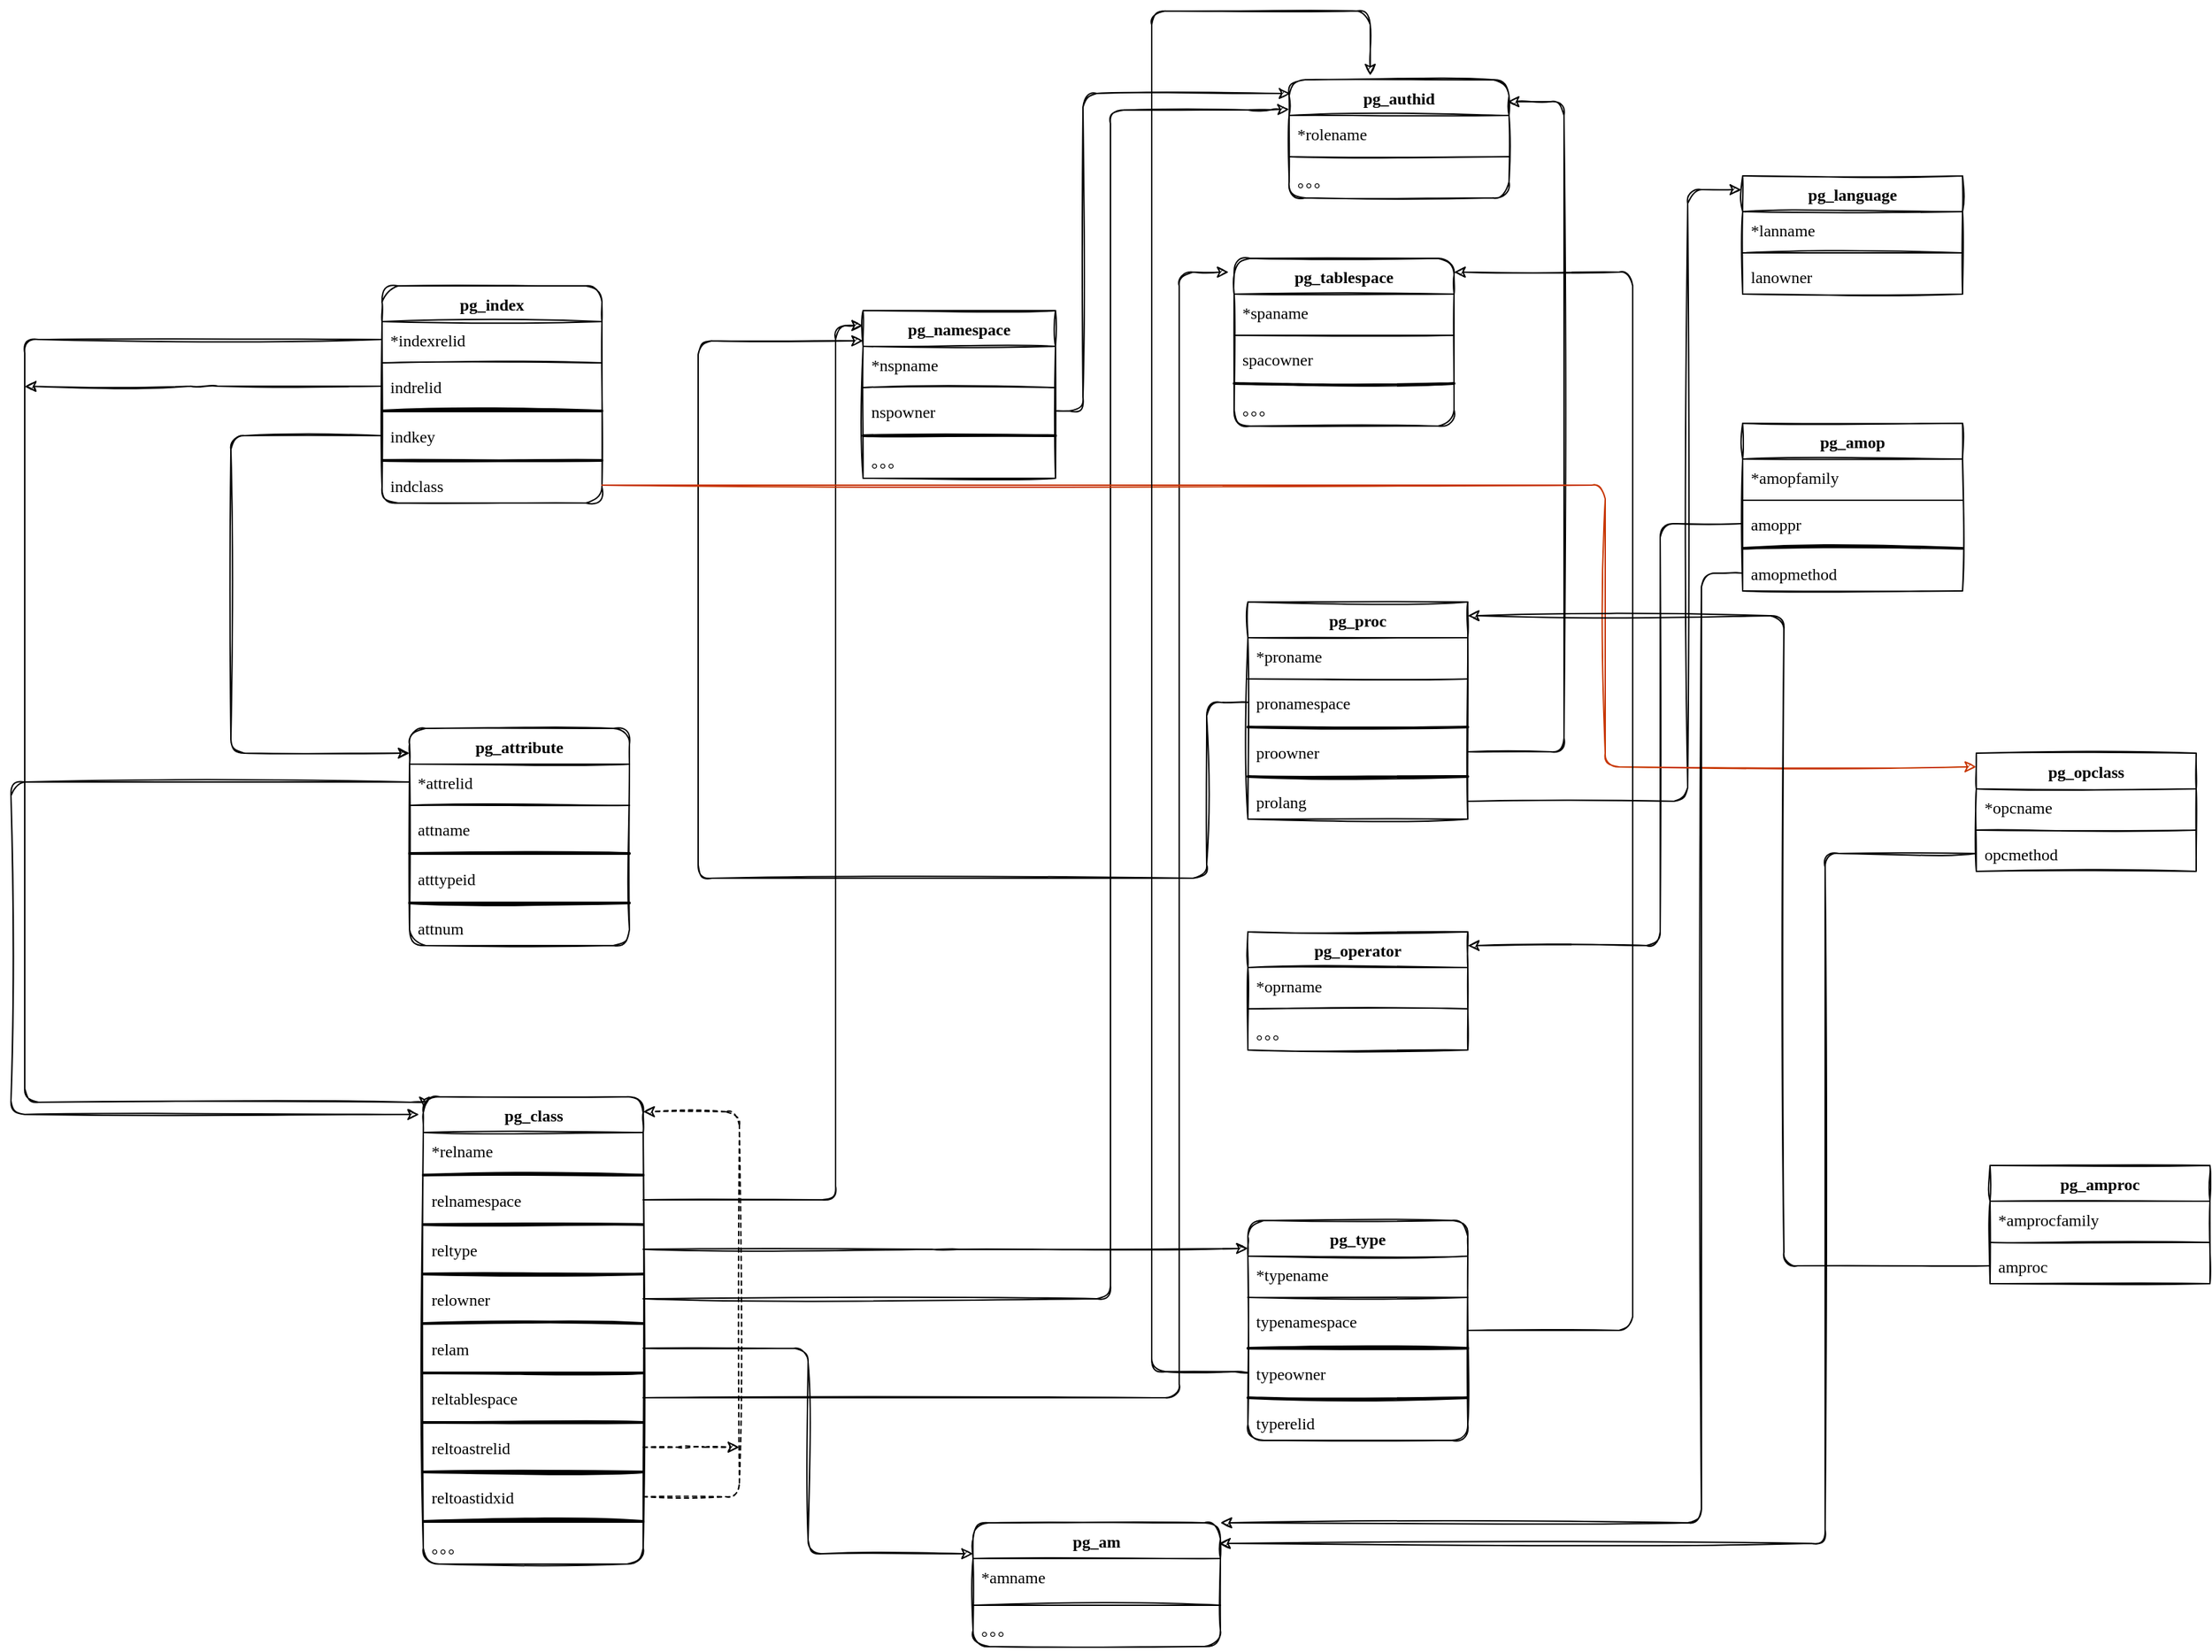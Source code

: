 <mxfile version="20.0.4" type="github">
  <diagram name="Page-1" id="9f46799a-70d6-7492-0946-bef42562c5a5">
    <mxGraphModel dx="2522" dy="1612" grid="1" gridSize="10" guides="1" tooltips="1" connect="1" arrows="1" fold="1" page="1" pageScale="1" pageWidth="1100" pageHeight="850" background="none" math="0" shadow="0">
      <root>
        <mxCell id="0" />
        <mxCell id="1" parent="0" />
        <mxCell id="78961159f06e98e8-17" value="pg_class&lt;br&gt;" style="swimlane;html=1;fontStyle=1;align=center;verticalAlign=top;childLayout=stackLayout;horizontal=1;startSize=26;horizontalStack=0;resizeParent=1;resizeLast=0;collapsible=1;marginBottom=0;swimlaneFillColor=#ffffff;shadow=0;comic=0;labelBackgroundColor=none;strokeWidth=1;fillColor=none;fontFamily=Comic Sans MS;fontSize=12;sketch=1;rounded=1;" parent="1" vertex="1">
          <mxGeometry x="70" y="380" width="160" height="340" as="geometry" />
        </mxCell>
        <mxCell id="78961159f06e98e8-21" value="*relname" style="text;html=1;strokeColor=none;fillColor=none;align=left;verticalAlign=top;spacingLeft=4;spacingRight=4;whiteSpace=wrap;overflow=hidden;rotatable=0;points=[[0,0.5],[1,0.5]];portConstraint=eastwest;sketch=1;rounded=1;fontFamily=Comic Sans MS;" parent="78961159f06e98e8-17" vertex="1">
          <mxGeometry y="26" width="160" height="26" as="geometry" />
        </mxCell>
        <mxCell id="1VRgYn6vvzzQ8MHSF9C3-18" value="" style="line;strokeWidth=2;html=1;rounded=1;sketch=1;fontFamily=Comic Sans MS;" vertex="1" parent="78961159f06e98e8-17">
          <mxGeometry y="52" width="160" height="10" as="geometry" />
        </mxCell>
        <mxCell id="78961159f06e98e8-23" value="relnamespace" style="text;html=1;align=left;verticalAlign=top;spacingLeft=4;spacingRight=4;whiteSpace=wrap;overflow=hidden;rotatable=0;points=[[0,0.5],[1,0.5]];portConstraint=eastwest;sketch=1;rounded=1;fontFamily=Comic Sans MS;" parent="78961159f06e98e8-17" vertex="1">
          <mxGeometry y="62" width="160" height="26" as="geometry" />
        </mxCell>
        <mxCell id="1VRgYn6vvzzQ8MHSF9C3-17" value="" style="line;strokeWidth=2;html=1;rounded=1;sketch=1;fontFamily=Comic Sans MS;" vertex="1" parent="78961159f06e98e8-17">
          <mxGeometry y="88" width="160" height="10" as="geometry" />
        </mxCell>
        <mxCell id="78961159f06e98e8-25" value="reltype" style="text;html=1;strokeColor=none;fillColor=none;align=left;verticalAlign=top;spacingLeft=4;spacingRight=4;whiteSpace=wrap;overflow=hidden;rotatable=0;points=[[0,0.5],[1,0.5]];portConstraint=eastwest;sketch=1;rounded=1;fontFamily=Comic Sans MS;" parent="78961159f06e98e8-17" vertex="1">
          <mxGeometry y="98" width="160" height="26" as="geometry" />
        </mxCell>
        <mxCell id="1VRgYn6vvzzQ8MHSF9C3-19" value="" style="line;strokeWidth=2;html=1;rounded=1;sketch=1;fontFamily=Comic Sans MS;" vertex="1" parent="78961159f06e98e8-17">
          <mxGeometry y="124" width="160" height="10" as="geometry" />
        </mxCell>
        <mxCell id="78961159f06e98e8-26" value="relowner" style="text;html=1;strokeColor=none;fillColor=none;align=left;verticalAlign=top;spacingLeft=4;spacingRight=4;whiteSpace=wrap;overflow=hidden;rotatable=0;points=[[0,0.5],[1,0.5]];portConstraint=eastwest;sketch=1;rounded=1;fontFamily=Comic Sans MS;" parent="78961159f06e98e8-17" vertex="1">
          <mxGeometry y="134" width="160" height="26" as="geometry" />
        </mxCell>
        <mxCell id="1VRgYn6vvzzQ8MHSF9C3-20" value="" style="line;strokeWidth=2;html=1;rounded=1;sketch=1;fontFamily=Comic Sans MS;" vertex="1" parent="78961159f06e98e8-17">
          <mxGeometry y="160" width="160" height="10" as="geometry" />
        </mxCell>
        <mxCell id="78961159f06e98e8-24" value="relam" style="text;html=1;strokeColor=none;fillColor=none;align=left;verticalAlign=top;spacingLeft=4;spacingRight=4;whiteSpace=wrap;overflow=hidden;rotatable=0;points=[[0,0.5],[1,0.5]];portConstraint=eastwest;sketch=1;rounded=1;fontFamily=Comic Sans MS;" parent="78961159f06e98e8-17" vertex="1">
          <mxGeometry y="170" width="160" height="26" as="geometry" />
        </mxCell>
        <mxCell id="1VRgYn6vvzzQ8MHSF9C3-21" value="" style="line;strokeWidth=2;html=1;rounded=1;sketch=1;fontFamily=Comic Sans MS;" vertex="1" parent="78961159f06e98e8-17">
          <mxGeometry y="196" width="160" height="10" as="geometry" />
        </mxCell>
        <mxCell id="78961159f06e98e8-27" value="reltablespace" style="text;html=1;strokeColor=none;fillColor=none;align=left;verticalAlign=top;spacingLeft=4;spacingRight=4;whiteSpace=wrap;overflow=hidden;rotatable=0;points=[[0,0.5],[1,0.5]];portConstraint=eastwest;sketch=1;rounded=1;fontFamily=Comic Sans MS;" parent="78961159f06e98e8-17" vertex="1">
          <mxGeometry y="206" width="160" height="26" as="geometry" />
        </mxCell>
        <mxCell id="1VRgYn6vvzzQ8MHSF9C3-37" value="" style="line;strokeWidth=2;html=1;rounded=1;sketch=1;fontFamily=Comic Sans MS;" vertex="1" parent="78961159f06e98e8-17">
          <mxGeometry y="232" width="160" height="10" as="geometry" />
        </mxCell>
        <mxCell id="1VRgYn6vvzzQ8MHSF9C3-35" value="reltoastrelid" style="text;html=1;strokeColor=none;fillColor=none;align=left;verticalAlign=top;spacingLeft=4;spacingRight=4;whiteSpace=wrap;overflow=hidden;rotatable=0;points=[[0,0.5],[1,0.5]];portConstraint=eastwest;sketch=1;rounded=1;fontFamily=Comic Sans MS;" vertex="1" parent="78961159f06e98e8-17">
          <mxGeometry y="242" width="160" height="26" as="geometry" />
        </mxCell>
        <mxCell id="1VRgYn6vvzzQ8MHSF9C3-38" value="" style="line;strokeWidth=2;html=1;rounded=1;sketch=1;fontFamily=Comic Sans MS;" vertex="1" parent="78961159f06e98e8-17">
          <mxGeometry y="268" width="160" height="10" as="geometry" />
        </mxCell>
        <mxCell id="1VRgYn6vvzzQ8MHSF9C3-36" value="reltoastidxid" style="text;html=1;strokeColor=none;fillColor=none;align=left;verticalAlign=top;spacingLeft=4;spacingRight=4;whiteSpace=wrap;overflow=hidden;rotatable=0;points=[[0,0.5],[1,0.5]];portConstraint=eastwest;sketch=1;rounded=1;fontFamily=Comic Sans MS;" vertex="1" parent="78961159f06e98e8-17">
          <mxGeometry y="278" width="160" height="26" as="geometry" />
        </mxCell>
        <mxCell id="1VRgYn6vvzzQ8MHSF9C3-40" value="" style="line;strokeWidth=2;html=1;rounded=1;sketch=1;fontFamily=Comic Sans MS;" vertex="1" parent="78961159f06e98e8-17">
          <mxGeometry y="304" width="160" height="10" as="geometry" />
        </mxCell>
        <mxCell id="1VRgYn6vvzzQ8MHSF9C3-39" value="。。。" style="text;html=1;strokeColor=none;fillColor=none;align=left;verticalAlign=top;spacingLeft=4;spacingRight=4;whiteSpace=wrap;overflow=hidden;rotatable=0;points=[[0,0.5],[1,0.5]];portConstraint=eastwest;sketch=1;rounded=1;fontFamily=Comic Sans MS;" vertex="1" parent="78961159f06e98e8-17">
          <mxGeometry y="314" width="160" height="26" as="geometry" />
        </mxCell>
        <mxCell id="1VRgYn6vvzzQ8MHSF9C3-46" value="" style="edgeStyle=segmentEdgeStyle;endArrow=classic;html=1;rounded=1;sketch=1;fontFamily=Comic Sans MS;entryX=1;entryY=0.032;entryDx=0;entryDy=0;entryPerimeter=0;dashed=1;" edge="1" parent="78961159f06e98e8-17" source="1VRgYn6vvzzQ8MHSF9C3-36" target="78961159f06e98e8-17">
          <mxGeometry width="50" height="50" relative="1" as="geometry">
            <mxPoint x="450" y="160" as="sourcePoint" />
            <mxPoint x="170" y="10" as="targetPoint" />
            <Array as="points">
              <mxPoint x="230" y="291" />
              <mxPoint x="230" y="11" />
            </Array>
          </mxGeometry>
        </mxCell>
        <mxCell id="1VRgYn6vvzzQ8MHSF9C3-1" style="edgeStyle=orthogonalEdgeStyle;rounded=1;sketch=1;orthogonalLoop=1;jettySize=auto;html=1;exitX=1;exitY=0.5;exitDx=0;exitDy=0;entryX=0;entryY=0.089;entryDx=0;entryDy=0;entryPerimeter=0;" edge="1" parent="1" source="78961159f06e98e8-23" target="1VRgYn6vvzzQ8MHSF9C3-2">
          <mxGeometry relative="1" as="geometry">
            <mxPoint x="430" y="-70" as="targetPoint" />
            <Array as="points">
              <mxPoint x="370" y="455" />
              <mxPoint x="370" y="-182" />
            </Array>
          </mxGeometry>
        </mxCell>
        <mxCell id="1VRgYn6vvzzQ8MHSF9C3-2" value="pg_namespace" style="swimlane;fontStyle=1;align=center;verticalAlign=top;childLayout=stackLayout;horizontal=1;startSize=26;horizontalStack=0;resizeParent=1;resizeParentMax=0;resizeLast=0;collapsible=1;marginBottom=0;rounded=0;sketch=1;fontFamily=Comic Sans MS;shadow=0;glass=0;" vertex="1" parent="1">
          <mxGeometry x="390" y="-192" width="140" height="122" as="geometry" />
        </mxCell>
        <mxCell id="1VRgYn6vvzzQ8MHSF9C3-3" value="*nspname" style="text;strokeColor=none;fillColor=none;align=left;verticalAlign=top;spacingLeft=4;spacingRight=4;overflow=hidden;rotatable=0;points=[[0,0.5],[1,0.5]];portConstraint=eastwest;rounded=1;sketch=1;fontFamily=Comic Sans MS;" vertex="1" parent="1VRgYn6vvzzQ8MHSF9C3-2">
          <mxGeometry y="26" width="140" height="26" as="geometry" />
        </mxCell>
        <mxCell id="1VRgYn6vvzzQ8MHSF9C3-4" value="" style="line;strokeWidth=1;fillColor=none;align=left;verticalAlign=middle;spacingTop=-1;spacingLeft=3;spacingRight=3;rotatable=0;labelPosition=right;points=[];portConstraint=eastwest;rounded=1;sketch=1;fontFamily=Comic Sans MS;" vertex="1" parent="1VRgYn6vvzzQ8MHSF9C3-2">
          <mxGeometry y="52" width="140" height="8" as="geometry" />
        </mxCell>
        <mxCell id="1VRgYn6vvzzQ8MHSF9C3-5" value="nspowner&#xa;" style="text;strokeColor=none;fillColor=none;align=left;verticalAlign=top;spacingLeft=4;spacingRight=4;overflow=hidden;rotatable=0;points=[[0,0.5],[1,0.5]];portConstraint=eastwest;rounded=1;sketch=1;fontFamily=Comic Sans MS;" vertex="1" parent="1VRgYn6vvzzQ8MHSF9C3-2">
          <mxGeometry y="60" width="140" height="26" as="geometry" />
        </mxCell>
        <mxCell id="1VRgYn6vvzzQ8MHSF9C3-144" value="" style="line;strokeWidth=2;html=1;rounded=0;shadow=0;glass=0;sketch=1;fontFamily=Comic Sans MS;fontSize=12;" vertex="1" parent="1VRgYn6vvzzQ8MHSF9C3-2">
          <mxGeometry y="86" width="140" height="10" as="geometry" />
        </mxCell>
        <mxCell id="1VRgYn6vvzzQ8MHSF9C3-6" value="。。。" style="text;strokeColor=none;fillColor=none;align=left;verticalAlign=top;spacingLeft=4;spacingRight=4;overflow=hidden;rotatable=0;points=[[0,0.5],[1,0.5]];portConstraint=eastwest;rounded=1;sketch=1;fontFamily=Comic Sans MS;" vertex="1" parent="1VRgYn6vvzzQ8MHSF9C3-2">
          <mxGeometry y="96" width="140" height="26" as="geometry" />
        </mxCell>
        <mxCell id="1VRgYn6vvzzQ8MHSF9C3-8" value="pg_type" style="swimlane;fontStyle=1;align=center;verticalAlign=top;childLayout=stackLayout;horizontal=1;startSize=26;horizontalStack=0;resizeParent=1;resizeParentMax=0;resizeLast=0;collapsible=1;marginBottom=0;rounded=1;sketch=1;fontFamily=Comic Sans MS;" vertex="1" parent="1">
          <mxGeometry x="670" y="470" width="160" height="160" as="geometry">
            <mxRectangle x="730" y="471" width="120" height="39" as="alternateBounds" />
          </mxGeometry>
        </mxCell>
        <mxCell id="1VRgYn6vvzzQ8MHSF9C3-9" value="*typename" style="text;strokeColor=none;fillColor=none;align=left;verticalAlign=top;spacingLeft=4;spacingRight=4;overflow=hidden;rotatable=0;points=[[0,0.5],[1,0.5]];portConstraint=eastwest;rounded=1;sketch=1;fontFamily=Comic Sans MS;" vertex="1" parent="1VRgYn6vvzzQ8MHSF9C3-8">
          <mxGeometry y="26" width="160" height="26" as="geometry" />
        </mxCell>
        <mxCell id="1VRgYn6vvzzQ8MHSF9C3-10" value="" style="line;strokeWidth=1;fillColor=none;align=left;verticalAlign=middle;spacingTop=-1;spacingLeft=3;spacingRight=3;rotatable=0;labelPosition=right;points=[];portConstraint=eastwest;rounded=1;sketch=1;fontFamily=Comic Sans MS;" vertex="1" parent="1VRgYn6vvzzQ8MHSF9C3-8">
          <mxGeometry y="52" width="160" height="8" as="geometry" />
        </mxCell>
        <mxCell id="1VRgYn6vvzzQ8MHSF9C3-11" value="typenamespace" style="text;strokeColor=none;fillColor=none;align=left;verticalAlign=top;spacingLeft=4;spacingRight=4;overflow=hidden;rotatable=0;points=[[0,0.5],[1,0.5]];portConstraint=eastwest;rounded=1;sketch=1;fontFamily=Comic Sans MS;" vertex="1" parent="1VRgYn6vvzzQ8MHSF9C3-8">
          <mxGeometry y="60" width="160" height="28" as="geometry" />
        </mxCell>
        <mxCell id="1VRgYn6vvzzQ8MHSF9C3-14" value="" style="line;strokeWidth=2;html=1;rounded=1;sketch=1;fontFamily=Comic Sans MS;" vertex="1" parent="1VRgYn6vvzzQ8MHSF9C3-8">
          <mxGeometry y="88" width="160" height="10" as="geometry" />
        </mxCell>
        <mxCell id="1VRgYn6vvzzQ8MHSF9C3-12" value="typeowner" style="text;strokeColor=none;fillColor=none;align=left;verticalAlign=top;spacingLeft=4;spacingRight=4;overflow=hidden;rotatable=0;points=[[0,0.5],[1,0.5]];portConstraint=eastwest;rounded=1;sketch=1;fontFamily=Comic Sans MS;" vertex="1" parent="1VRgYn6vvzzQ8MHSF9C3-8">
          <mxGeometry y="98" width="160" height="26" as="geometry" />
        </mxCell>
        <mxCell id="1VRgYn6vvzzQ8MHSF9C3-42" value="" style="line;strokeWidth=2;html=1;rounded=1;sketch=1;fontFamily=Comic Sans MS;" vertex="1" parent="1VRgYn6vvzzQ8MHSF9C3-8">
          <mxGeometry y="124" width="160" height="10" as="geometry" />
        </mxCell>
        <mxCell id="1VRgYn6vvzzQ8MHSF9C3-41" value="typerelid" style="text;strokeColor=none;fillColor=none;align=left;verticalAlign=top;spacingLeft=4;spacingRight=4;overflow=hidden;rotatable=0;points=[[0,0.5],[1,0.5]];portConstraint=eastwest;rounded=1;sketch=1;fontFamily=Comic Sans MS;" vertex="1" parent="1VRgYn6vvzzQ8MHSF9C3-8">
          <mxGeometry y="134" width="160" height="26" as="geometry" />
        </mxCell>
        <mxCell id="1VRgYn6vvzzQ8MHSF9C3-22" value="pg_authid" style="swimlane;fontStyle=1;align=center;verticalAlign=top;childLayout=stackLayout;horizontal=1;startSize=26;horizontalStack=0;resizeParent=1;resizeParentMax=0;resizeLast=0;collapsible=1;marginBottom=0;rounded=1;sketch=1;fontFamily=Comic Sans MS;" vertex="1" parent="1">
          <mxGeometry x="700" y="-360" width="160" height="86" as="geometry" />
        </mxCell>
        <mxCell id="1VRgYn6vvzzQ8MHSF9C3-23" value="*rolename" style="text;strokeColor=none;fillColor=none;align=left;verticalAlign=top;spacingLeft=4;spacingRight=4;overflow=hidden;rotatable=0;points=[[0,0.5],[1,0.5]];portConstraint=eastwest;rounded=1;sketch=1;fontFamily=Comic Sans MS;" vertex="1" parent="1VRgYn6vvzzQ8MHSF9C3-22">
          <mxGeometry y="26" width="160" height="26" as="geometry" />
        </mxCell>
        <mxCell id="1VRgYn6vvzzQ8MHSF9C3-24" value="" style="line;strokeWidth=1;fillColor=none;align=left;verticalAlign=middle;spacingTop=-1;spacingLeft=3;spacingRight=3;rotatable=0;labelPosition=right;points=[];portConstraint=eastwest;rounded=1;sketch=1;fontFamily=Comic Sans MS;" vertex="1" parent="1VRgYn6vvzzQ8MHSF9C3-22">
          <mxGeometry y="52" width="160" height="8" as="geometry" />
        </mxCell>
        <mxCell id="1VRgYn6vvzzQ8MHSF9C3-25" value="。。。" style="text;strokeColor=none;fillColor=none;align=left;verticalAlign=top;spacingLeft=4;spacingRight=4;overflow=hidden;rotatable=0;points=[[0,0.5],[1,0.5]];portConstraint=eastwest;rounded=1;sketch=1;fontFamily=Comic Sans MS;" vertex="1" parent="1VRgYn6vvzzQ8MHSF9C3-22">
          <mxGeometry y="60" width="160" height="26" as="geometry" />
        </mxCell>
        <mxCell id="1VRgYn6vvzzQ8MHSF9C3-27" value="" style="edgeStyle=segmentEdgeStyle;endArrow=classic;html=1;rounded=1;sketch=1;exitX=1;exitY=0.5;exitDx=0;exitDy=0;entryX=0;entryY=0.25;entryDx=0;entryDy=0;" edge="1" parent="1" source="78961159f06e98e8-26" target="1VRgYn6vvzzQ8MHSF9C3-22">
          <mxGeometry width="50" height="50" relative="1" as="geometry">
            <mxPoint x="520" y="340" as="sourcePoint" />
            <mxPoint x="570" y="300" as="targetPoint" />
            <Array as="points">
              <mxPoint x="570" y="527" />
              <mxPoint x="570" y="-338" />
              <mxPoint x="680" y="-338" />
            </Array>
          </mxGeometry>
        </mxCell>
        <mxCell id="1VRgYn6vvzzQ8MHSF9C3-29" value="pg_am" style="swimlane;fontStyle=1;align=center;verticalAlign=top;childLayout=stackLayout;horizontal=1;startSize=26;horizontalStack=0;resizeParent=1;resizeParentMax=0;resizeLast=0;collapsible=1;marginBottom=0;rounded=1;sketch=1;fontFamily=Comic Sans MS;" vertex="1" parent="1">
          <mxGeometry x="470" y="690" width="180" height="90" as="geometry">
            <mxRectangle x="460" y="650" width="80" height="30" as="alternateBounds" />
          </mxGeometry>
        </mxCell>
        <mxCell id="1VRgYn6vvzzQ8MHSF9C3-30" value="*amname" style="text;strokeColor=none;fillColor=none;align=left;verticalAlign=top;spacingLeft=4;spacingRight=4;overflow=hidden;rotatable=0;points=[[0,0.5],[1,0.5]];portConstraint=eastwest;rounded=1;sketch=1;fontFamily=Comic Sans MS;" vertex="1" parent="1VRgYn6vvzzQ8MHSF9C3-29">
          <mxGeometry y="26" width="180" height="30" as="geometry" />
        </mxCell>
        <mxCell id="1VRgYn6vvzzQ8MHSF9C3-31" value="" style="line;strokeWidth=1;fillColor=none;align=left;verticalAlign=middle;spacingTop=-1;spacingLeft=3;spacingRight=3;rotatable=0;labelPosition=right;points=[];portConstraint=eastwest;rounded=1;sketch=1;fontFamily=Comic Sans MS;" vertex="1" parent="1VRgYn6vvzzQ8MHSF9C3-29">
          <mxGeometry y="56" width="180" height="8" as="geometry" />
        </mxCell>
        <mxCell id="1VRgYn6vvzzQ8MHSF9C3-32" value="。。。" style="text;strokeColor=none;fillColor=none;align=left;verticalAlign=top;spacingLeft=4;spacingRight=4;overflow=hidden;rotatable=0;points=[[0,0.5],[1,0.5]];portConstraint=eastwest;rounded=1;sketch=1;fontFamily=Comic Sans MS;" vertex="1" parent="1VRgYn6vvzzQ8MHSF9C3-29">
          <mxGeometry y="64" width="180" height="26" as="geometry" />
        </mxCell>
        <mxCell id="1VRgYn6vvzzQ8MHSF9C3-34" style="edgeStyle=orthogonalEdgeStyle;rounded=1;sketch=1;orthogonalLoop=1;jettySize=auto;html=1;exitX=1;exitY=0.5;exitDx=0;exitDy=0;entryX=0;entryY=0.25;entryDx=0;entryDy=0;" edge="1" parent="1" source="78961159f06e98e8-24" target="1VRgYn6vvzzQ8MHSF9C3-29">
          <mxGeometry relative="1" as="geometry" />
        </mxCell>
        <mxCell id="1VRgYn6vvzzQ8MHSF9C3-48" style="edgeStyle=orthogonalEdgeStyle;rounded=1;sketch=1;orthogonalLoop=1;jettySize=auto;html=1;exitX=1;exitY=0.5;exitDx=0;exitDy=0;dashed=1;fontFamily=Comic Sans MS;" edge="1" parent="1" source="1VRgYn6vvzzQ8MHSF9C3-35">
          <mxGeometry relative="1" as="geometry">
            <mxPoint x="300" y="635" as="targetPoint" />
          </mxGeometry>
        </mxCell>
        <mxCell id="1VRgYn6vvzzQ8MHSF9C3-49" value="pg_tablespace" style="swimlane;fontStyle=1;align=center;verticalAlign=top;childLayout=stackLayout;horizontal=1;startSize=26;horizontalStack=0;resizeParent=1;resizeParentMax=0;resizeLast=0;collapsible=1;marginBottom=0;rounded=1;sketch=1;fontFamily=Comic Sans MS;" vertex="1" parent="1">
          <mxGeometry x="660" y="-230" width="160" height="122" as="geometry" />
        </mxCell>
        <mxCell id="1VRgYn6vvzzQ8MHSF9C3-50" value="*spaname" style="text;strokeColor=none;fillColor=none;align=left;verticalAlign=top;spacingLeft=4;spacingRight=4;overflow=hidden;rotatable=0;points=[[0,0.5],[1,0.5]];portConstraint=eastwest;rounded=1;sketch=1;fontFamily=Comic Sans MS;" vertex="1" parent="1VRgYn6vvzzQ8MHSF9C3-49">
          <mxGeometry y="26" width="160" height="26" as="geometry" />
        </mxCell>
        <mxCell id="1VRgYn6vvzzQ8MHSF9C3-51" value="" style="line;strokeWidth=1;fillColor=none;align=left;verticalAlign=middle;spacingTop=-1;spacingLeft=3;spacingRight=3;rotatable=0;labelPosition=right;points=[];portConstraint=eastwest;rounded=1;sketch=1;fontFamily=Comic Sans MS;" vertex="1" parent="1VRgYn6vvzzQ8MHSF9C3-49">
          <mxGeometry y="52" width="160" height="8" as="geometry" />
        </mxCell>
        <mxCell id="1VRgYn6vvzzQ8MHSF9C3-52" value="spacowner" style="text;strokeColor=none;fillColor=none;align=left;verticalAlign=top;spacingLeft=4;spacingRight=4;overflow=hidden;rotatable=0;points=[[0,0.5],[1,0.5]];portConstraint=eastwest;rounded=1;sketch=1;fontFamily=Comic Sans MS;" vertex="1" parent="1VRgYn6vvzzQ8MHSF9C3-49">
          <mxGeometry y="60" width="160" height="26" as="geometry" />
        </mxCell>
        <mxCell id="1VRgYn6vvzzQ8MHSF9C3-54" value="" style="line;strokeWidth=2;html=1;rounded=1;sketch=1;fontFamily=Comic Sans MS;" vertex="1" parent="1VRgYn6vvzzQ8MHSF9C3-49">
          <mxGeometry y="86" width="160" height="10" as="geometry" />
        </mxCell>
        <mxCell id="1VRgYn6vvzzQ8MHSF9C3-53" value="。。。" style="text;strokeColor=none;fillColor=none;align=left;verticalAlign=top;spacingLeft=4;spacingRight=4;overflow=hidden;rotatable=0;points=[[0,0.5],[1,0.5]];portConstraint=eastwest;rounded=1;sketch=1;fontFamily=Comic Sans MS;" vertex="1" parent="1VRgYn6vvzzQ8MHSF9C3-49">
          <mxGeometry y="96" width="160" height="26" as="geometry" />
        </mxCell>
        <mxCell id="1VRgYn6vvzzQ8MHSF9C3-55" value="" style="edgeStyle=segmentEdgeStyle;endArrow=classic;html=1;rounded=1;sketch=1;fontFamily=Comic Sans MS;exitX=1;exitY=0.5;exitDx=0;exitDy=0;entryX=-0.025;entryY=0.09;entryDx=0;entryDy=0;entryPerimeter=0;" edge="1" parent="1" source="78961159f06e98e8-27" target="1VRgYn6vvzzQ8MHSF9C3-49">
          <mxGeometry width="50" height="50" relative="1" as="geometry">
            <mxPoint x="520" y="440" as="sourcePoint" />
            <mxPoint x="660" y="310" as="targetPoint" />
            <Array as="points">
              <mxPoint x="620" y="599" />
              <mxPoint x="620" y="-220" />
            </Array>
          </mxGeometry>
        </mxCell>
        <mxCell id="1VRgYn6vvzzQ8MHSF9C3-59" value="pg_attribute" style="swimlane;fontStyle=1;align=center;verticalAlign=top;childLayout=stackLayout;horizontal=1;startSize=26;horizontalStack=0;resizeParent=1;resizeParentMax=0;resizeLast=0;collapsible=1;marginBottom=0;rounded=1;sketch=1;fontFamily=Comic Sans MS;" vertex="1" parent="1">
          <mxGeometry x="60" y="112" width="160" height="158" as="geometry" />
        </mxCell>
        <mxCell id="1VRgYn6vvzzQ8MHSF9C3-60" value="*attrelid" style="text;strokeColor=none;fillColor=none;align=left;verticalAlign=top;spacingLeft=4;spacingRight=4;overflow=hidden;rotatable=0;points=[[0,0.5],[1,0.5]];portConstraint=eastwest;rounded=1;sketch=1;fontFamily=Comic Sans MS;" vertex="1" parent="1VRgYn6vvzzQ8MHSF9C3-59">
          <mxGeometry y="26" width="160" height="26" as="geometry" />
        </mxCell>
        <mxCell id="1VRgYn6vvzzQ8MHSF9C3-61" value="" style="line;strokeWidth=1;fillColor=none;align=left;verticalAlign=middle;spacingTop=-1;spacingLeft=3;spacingRight=3;rotatable=0;labelPosition=right;points=[];portConstraint=eastwest;rounded=1;sketch=1;fontFamily=Comic Sans MS;" vertex="1" parent="1VRgYn6vvzzQ8MHSF9C3-59">
          <mxGeometry y="52" width="160" height="8" as="geometry" />
        </mxCell>
        <mxCell id="1VRgYn6vvzzQ8MHSF9C3-62" value="attname" style="text;strokeColor=none;fillColor=none;align=left;verticalAlign=top;spacingLeft=4;spacingRight=4;overflow=hidden;rotatable=0;points=[[0,0.5],[1,0.5]];portConstraint=eastwest;rounded=1;sketch=1;fontFamily=Comic Sans MS;" vertex="1" parent="1VRgYn6vvzzQ8MHSF9C3-59">
          <mxGeometry y="60" width="160" height="26" as="geometry" />
        </mxCell>
        <mxCell id="1VRgYn6vvzzQ8MHSF9C3-65" value="" style="line;strokeWidth=2;html=1;rounded=1;sketch=1;fontFamily=Comic Sans MS;" vertex="1" parent="1VRgYn6vvzzQ8MHSF9C3-59">
          <mxGeometry y="86" width="160" height="10" as="geometry" />
        </mxCell>
        <mxCell id="1VRgYn6vvzzQ8MHSF9C3-63" value="atttypeid" style="text;strokeColor=none;fillColor=none;align=left;verticalAlign=top;spacingLeft=4;spacingRight=4;overflow=hidden;rotatable=0;points=[[0,0.5],[1,0.5]];portConstraint=eastwest;rounded=1;sketch=1;fontFamily=Comic Sans MS;" vertex="1" parent="1VRgYn6vvzzQ8MHSF9C3-59">
          <mxGeometry y="96" width="160" height="26" as="geometry" />
        </mxCell>
        <mxCell id="1VRgYn6vvzzQ8MHSF9C3-66" value="" style="line;strokeWidth=2;html=1;rounded=1;sketch=1;fontFamily=Comic Sans MS;" vertex="1" parent="1VRgYn6vvzzQ8MHSF9C3-59">
          <mxGeometry y="122" width="160" height="10" as="geometry" />
        </mxCell>
        <mxCell id="1VRgYn6vvzzQ8MHSF9C3-64" value="attnum" style="text;strokeColor=none;fillColor=none;align=left;verticalAlign=top;spacingLeft=4;spacingRight=4;overflow=hidden;rotatable=0;points=[[0,0.5],[1,0.5]];portConstraint=eastwest;rounded=1;sketch=1;fontFamily=Comic Sans MS;" vertex="1" parent="1VRgYn6vvzzQ8MHSF9C3-59">
          <mxGeometry y="132" width="160" height="26" as="geometry" />
        </mxCell>
        <mxCell id="1VRgYn6vvzzQ8MHSF9C3-68" style="edgeStyle=orthogonalEdgeStyle;rounded=1;sketch=1;orthogonalLoop=1;jettySize=auto;html=1;exitX=0;exitY=0.5;exitDx=0;exitDy=0;fontFamily=Comic Sans MS;entryX=-0.019;entryY=0.038;entryDx=0;entryDy=0;entryPerimeter=0;" edge="1" parent="1" source="1VRgYn6vvzzQ8MHSF9C3-60" target="78961159f06e98e8-17">
          <mxGeometry relative="1" as="geometry">
            <mxPoint x="-80" y="390" as="targetPoint" />
            <Array as="points">
              <mxPoint x="-230" y="151" />
              <mxPoint x="-230" y="393" />
            </Array>
          </mxGeometry>
        </mxCell>
        <mxCell id="1VRgYn6vvzzQ8MHSF9C3-69" value="pg_index" style="swimlane;fontStyle=1;align=center;verticalAlign=top;childLayout=stackLayout;horizontal=1;startSize=26;horizontalStack=0;resizeParent=1;resizeParentMax=0;resizeLast=0;collapsible=1;marginBottom=0;rounded=1;sketch=1;fontFamily=Comic Sans MS;fontSize=12;" vertex="1" parent="1">
          <mxGeometry x="40" y="-210" width="160" height="158" as="geometry" />
        </mxCell>
        <mxCell id="1VRgYn6vvzzQ8MHSF9C3-70" value="*indexrelid" style="text;strokeColor=none;fillColor=none;align=left;verticalAlign=top;spacingLeft=4;spacingRight=4;overflow=hidden;rotatable=0;points=[[0,0.5],[1,0.5]];portConstraint=eastwest;rounded=1;sketch=1;fontFamily=Comic Sans MS;" vertex="1" parent="1VRgYn6vvzzQ8MHSF9C3-69">
          <mxGeometry y="26" width="160" height="26" as="geometry" />
        </mxCell>
        <mxCell id="1VRgYn6vvzzQ8MHSF9C3-71" value="" style="line;strokeWidth=1;fillColor=none;align=left;verticalAlign=middle;spacingTop=-1;spacingLeft=3;spacingRight=3;rotatable=0;labelPosition=right;points=[];portConstraint=eastwest;rounded=1;sketch=1;fontFamily=Comic Sans MS;" vertex="1" parent="1VRgYn6vvzzQ8MHSF9C3-69">
          <mxGeometry y="52" width="160" height="8" as="geometry" />
        </mxCell>
        <mxCell id="1VRgYn6vvzzQ8MHSF9C3-72" value="indrelid" style="text;strokeColor=none;fillColor=none;align=left;verticalAlign=top;spacingLeft=4;spacingRight=4;overflow=hidden;rotatable=0;points=[[0,0.5],[1,0.5]];portConstraint=eastwest;rounded=1;sketch=1;fontFamily=Comic Sans MS;" vertex="1" parent="1VRgYn6vvzzQ8MHSF9C3-69">
          <mxGeometry y="60" width="160" height="26" as="geometry" />
        </mxCell>
        <mxCell id="1VRgYn6vvzzQ8MHSF9C3-75" value="" style="line;strokeWidth=2;html=1;rounded=1;sketch=1;fontFamily=Comic Sans MS;" vertex="1" parent="1VRgYn6vvzzQ8MHSF9C3-69">
          <mxGeometry y="86" width="160" height="10" as="geometry" />
        </mxCell>
        <mxCell id="1VRgYn6vvzzQ8MHSF9C3-73" value="indkey" style="text;strokeColor=none;fillColor=none;align=left;verticalAlign=top;spacingLeft=4;spacingRight=4;overflow=hidden;rotatable=0;points=[[0,0.5],[1,0.5]];portConstraint=eastwest;rounded=1;sketch=1;fontFamily=Comic Sans MS;" vertex="1" parent="1VRgYn6vvzzQ8MHSF9C3-69">
          <mxGeometry y="96" width="160" height="26" as="geometry" />
        </mxCell>
        <mxCell id="1VRgYn6vvzzQ8MHSF9C3-76" value="" style="line;strokeWidth=2;html=1;rounded=1;sketch=1;fontFamily=Comic Sans MS;" vertex="1" parent="1VRgYn6vvzzQ8MHSF9C3-69">
          <mxGeometry y="122" width="160" height="10" as="geometry" />
        </mxCell>
        <mxCell id="1VRgYn6vvzzQ8MHSF9C3-74" value="indclass" style="text;strokeColor=none;fillColor=none;align=left;verticalAlign=top;spacingLeft=4;spacingRight=4;overflow=hidden;rotatable=0;points=[[0,0.5],[1,0.5]];portConstraint=eastwest;rounded=1;sketch=1;fontFamily=Comic Sans MS;" vertex="1" parent="1VRgYn6vvzzQ8MHSF9C3-69">
          <mxGeometry y="132" width="160" height="26" as="geometry" />
        </mxCell>
        <mxCell id="1VRgYn6vvzzQ8MHSF9C3-80" style="edgeStyle=orthogonalEdgeStyle;rounded=1;sketch=1;orthogonalLoop=1;jettySize=auto;html=1;exitX=0;exitY=0.5;exitDx=0;exitDy=0;fontFamily=Comic Sans MS;fontSize=12;entryX=0.005;entryY=0.025;entryDx=0;entryDy=0;entryPerimeter=0;" edge="1" parent="1" source="1VRgYn6vvzzQ8MHSF9C3-70" target="78961159f06e98e8-17">
          <mxGeometry relative="1" as="geometry">
            <mxPoint x="-130" y="384" as="targetPoint" />
            <Array as="points">
              <mxPoint x="-220" y="-171" />
              <mxPoint x="-220" y="384" />
              <mxPoint x="71" y="384" />
            </Array>
          </mxGeometry>
        </mxCell>
        <mxCell id="1VRgYn6vvzzQ8MHSF9C3-83" style="edgeStyle=orthogonalEdgeStyle;rounded=1;sketch=1;orthogonalLoop=1;jettySize=auto;html=1;exitX=0;exitY=0.5;exitDx=0;exitDy=0;fontFamily=Comic Sans MS;fontSize=12;" edge="1" parent="1" source="1VRgYn6vvzzQ8MHSF9C3-72">
          <mxGeometry relative="1" as="geometry">
            <mxPoint x="-220" y="-136.833" as="targetPoint" />
          </mxGeometry>
        </mxCell>
        <mxCell id="1VRgYn6vvzzQ8MHSF9C3-85" style="edgeStyle=orthogonalEdgeStyle;rounded=1;sketch=1;orthogonalLoop=1;jettySize=auto;html=1;exitX=0;exitY=0.5;exitDx=0;exitDy=0;fontFamily=Comic Sans MS;fontSize=12;entryX=0;entryY=0.114;entryDx=0;entryDy=0;entryPerimeter=0;" edge="1" parent="1" source="1VRgYn6vvzzQ8MHSF9C3-73" target="1VRgYn6vvzzQ8MHSF9C3-59">
          <mxGeometry relative="1" as="geometry">
            <mxPoint x="-40" y="120" as="targetPoint" />
            <Array as="points">
              <mxPoint x="-70" y="-101" />
              <mxPoint x="-70" y="130" />
            </Array>
          </mxGeometry>
        </mxCell>
        <mxCell id="1VRgYn6vvzzQ8MHSF9C3-87" style="edgeStyle=orthogonalEdgeStyle;rounded=1;sketch=1;orthogonalLoop=1;jettySize=auto;html=1;exitX=1;exitY=0.5;exitDx=0;exitDy=0;entryX=0;entryY=0.127;entryDx=0;entryDy=0;entryPerimeter=0;fontFamily=Comic Sans MS;fontSize=12;" edge="1" parent="1" source="78961159f06e98e8-25" target="1VRgYn6vvzzQ8MHSF9C3-8">
          <mxGeometry relative="1" as="geometry" />
        </mxCell>
        <mxCell id="1VRgYn6vvzzQ8MHSF9C3-88" value="pg_proc" style="swimlane;fontStyle=1;align=center;verticalAlign=top;childLayout=stackLayout;horizontal=1;startSize=26;horizontalStack=0;resizeParent=1;resizeParentMax=0;resizeLast=0;collapsible=1;marginBottom=0;rounded=0;shadow=0;glass=0;sketch=1;fontFamily=Comic Sans MS;fontSize=12;" vertex="1" parent="1">
          <mxGeometry x="670" y="20" width="160" height="158" as="geometry" />
        </mxCell>
        <mxCell id="1VRgYn6vvzzQ8MHSF9C3-89" value="*proname" style="text;strokeColor=none;fillColor=none;align=left;verticalAlign=top;spacingLeft=4;spacingRight=4;overflow=hidden;rotatable=0;points=[[0,0.5],[1,0.5]];portConstraint=eastwest;rounded=0;shadow=0;glass=0;sketch=1;fontFamily=Comic Sans MS;fontSize=12;" vertex="1" parent="1VRgYn6vvzzQ8MHSF9C3-88">
          <mxGeometry y="26" width="160" height="26" as="geometry" />
        </mxCell>
        <mxCell id="1VRgYn6vvzzQ8MHSF9C3-90" value="" style="line;strokeWidth=1;fillColor=none;align=left;verticalAlign=middle;spacingTop=-1;spacingLeft=3;spacingRight=3;rotatable=0;labelPosition=right;points=[];portConstraint=eastwest;rounded=0;shadow=0;glass=0;sketch=1;fontFamily=Comic Sans MS;fontSize=12;" vertex="1" parent="1VRgYn6vvzzQ8MHSF9C3-88">
          <mxGeometry y="52" width="160" height="8" as="geometry" />
        </mxCell>
        <mxCell id="1VRgYn6vvzzQ8MHSF9C3-91" value="pronamespace" style="text;strokeColor=none;fillColor=none;align=left;verticalAlign=top;spacingLeft=4;spacingRight=4;overflow=hidden;rotatable=0;points=[[0,0.5],[1,0.5]];portConstraint=eastwest;rounded=0;shadow=0;glass=0;sketch=1;fontFamily=Comic Sans MS;fontSize=12;" vertex="1" parent="1VRgYn6vvzzQ8MHSF9C3-88">
          <mxGeometry y="60" width="160" height="26" as="geometry" />
        </mxCell>
        <mxCell id="1VRgYn6vvzzQ8MHSF9C3-99" value="" style="line;strokeWidth=2;html=1;rounded=0;shadow=0;glass=0;sketch=1;fontFamily=Comic Sans MS;fontSize=12;" vertex="1" parent="1VRgYn6vvzzQ8MHSF9C3-88">
          <mxGeometry y="86" width="160" height="10" as="geometry" />
        </mxCell>
        <mxCell id="1VRgYn6vvzzQ8MHSF9C3-92" value="proowner" style="text;strokeColor=none;fillColor=none;align=left;verticalAlign=top;spacingLeft=4;spacingRight=4;overflow=hidden;rotatable=0;points=[[0,0.5],[1,0.5]];portConstraint=eastwest;rounded=0;shadow=0;glass=0;sketch=1;fontFamily=Comic Sans MS;fontSize=12;" vertex="1" parent="1VRgYn6vvzzQ8MHSF9C3-88">
          <mxGeometry y="96" width="160" height="26" as="geometry" />
        </mxCell>
        <mxCell id="1VRgYn6vvzzQ8MHSF9C3-100" value="" style="line;strokeWidth=2;html=1;rounded=0;shadow=0;glass=0;sketch=1;fontFamily=Comic Sans MS;fontSize=12;" vertex="1" parent="1VRgYn6vvzzQ8MHSF9C3-88">
          <mxGeometry y="122" width="160" height="10" as="geometry" />
        </mxCell>
        <mxCell id="1VRgYn6vvzzQ8MHSF9C3-98" value="prolang&#xa;" style="text;strokeColor=none;fillColor=none;align=left;verticalAlign=top;spacingLeft=4;spacingRight=4;overflow=hidden;rotatable=0;points=[[0,0.5],[1,0.5]];portConstraint=eastwest;rounded=0;shadow=0;glass=0;sketch=1;fontFamily=Comic Sans MS;fontSize=12;" vertex="1" parent="1VRgYn6vvzzQ8MHSF9C3-88">
          <mxGeometry y="132" width="160" height="26" as="geometry" />
        </mxCell>
        <mxCell id="1VRgYn6vvzzQ8MHSF9C3-101" value="" style="edgeStyle=segmentEdgeStyle;endArrow=classic;html=1;rounded=1;sketch=1;fontFamily=Comic Sans MS;fontSize=12;exitX=0;exitY=0.5;exitDx=0;exitDy=0;" edge="1" parent="1" source="1VRgYn6vvzzQ8MHSF9C3-91" target="1VRgYn6vvzzQ8MHSF9C3-2">
          <mxGeometry width="50" height="50" relative="1" as="geometry">
            <mxPoint x="260" y="170" as="sourcePoint" />
            <mxPoint x="310" y="-170" as="targetPoint" />
            <Array as="points">
              <mxPoint x="640" y="93" />
              <mxPoint x="640" y="221" />
              <mxPoint x="270" y="221" />
              <mxPoint x="270" y="-170" />
            </Array>
          </mxGeometry>
        </mxCell>
        <mxCell id="1VRgYn6vvzzQ8MHSF9C3-106" value="pg_language" style="swimlane;fontStyle=1;align=center;verticalAlign=top;childLayout=stackLayout;horizontal=1;startSize=26;horizontalStack=0;resizeParent=1;resizeParentMax=0;resizeLast=0;collapsible=1;marginBottom=0;rounded=0;shadow=0;glass=0;sketch=1;fontFamily=Comic Sans MS;fontSize=12;" vertex="1" parent="1">
          <mxGeometry x="1030" y="-290" width="160" height="86" as="geometry" />
        </mxCell>
        <mxCell id="1VRgYn6vvzzQ8MHSF9C3-107" value="*lanname" style="text;strokeColor=none;fillColor=none;align=left;verticalAlign=top;spacingLeft=4;spacingRight=4;overflow=hidden;rotatable=0;points=[[0,0.5],[1,0.5]];portConstraint=eastwest;rounded=0;shadow=0;glass=0;sketch=1;fontFamily=Comic Sans MS;fontSize=12;" vertex="1" parent="1VRgYn6vvzzQ8MHSF9C3-106">
          <mxGeometry y="26" width="160" height="26" as="geometry" />
        </mxCell>
        <mxCell id="1VRgYn6vvzzQ8MHSF9C3-108" value="" style="line;strokeWidth=1;fillColor=none;align=left;verticalAlign=middle;spacingTop=-1;spacingLeft=3;spacingRight=3;rotatable=0;labelPosition=right;points=[];portConstraint=eastwest;rounded=0;shadow=0;glass=0;sketch=1;fontFamily=Comic Sans MS;fontSize=12;" vertex="1" parent="1VRgYn6vvzzQ8MHSF9C3-106">
          <mxGeometry y="52" width="160" height="8" as="geometry" />
        </mxCell>
        <mxCell id="1VRgYn6vvzzQ8MHSF9C3-109" value="lanowner" style="text;strokeColor=none;fillColor=none;align=left;verticalAlign=top;spacingLeft=4;spacingRight=4;overflow=hidden;rotatable=0;points=[[0,0.5],[1,0.5]];portConstraint=eastwest;rounded=0;shadow=0;glass=0;sketch=1;fontFamily=Comic Sans MS;fontSize=12;" vertex="1" parent="1VRgYn6vvzzQ8MHSF9C3-106">
          <mxGeometry y="60" width="160" height="26" as="geometry" />
        </mxCell>
        <mxCell id="1VRgYn6vvzzQ8MHSF9C3-102" value="pg_operator" style="swimlane;fontStyle=1;align=center;verticalAlign=top;childLayout=stackLayout;horizontal=1;startSize=26;horizontalStack=0;resizeParent=1;resizeParentMax=0;resizeLast=0;collapsible=1;marginBottom=0;rounded=0;shadow=0;glass=0;sketch=1;fontFamily=Comic Sans MS;fontSize=12;" vertex="1" parent="1">
          <mxGeometry x="670" y="260" width="160" height="86" as="geometry" />
        </mxCell>
        <mxCell id="1VRgYn6vvzzQ8MHSF9C3-103" value="*oprname" style="text;strokeColor=none;fillColor=none;align=left;verticalAlign=top;spacingLeft=4;spacingRight=4;overflow=hidden;rotatable=0;points=[[0,0.5],[1,0.5]];portConstraint=eastwest;rounded=0;shadow=0;glass=0;sketch=1;fontFamily=Comic Sans MS;fontSize=12;" vertex="1" parent="1VRgYn6vvzzQ8MHSF9C3-102">
          <mxGeometry y="26" width="160" height="26" as="geometry" />
        </mxCell>
        <mxCell id="1VRgYn6vvzzQ8MHSF9C3-104" value="" style="line;strokeWidth=1;fillColor=none;align=left;verticalAlign=middle;spacingTop=-1;spacingLeft=3;spacingRight=3;rotatable=0;labelPosition=right;points=[];portConstraint=eastwest;rounded=0;shadow=0;glass=0;sketch=1;fontFamily=Comic Sans MS;fontSize=12;" vertex="1" parent="1VRgYn6vvzzQ8MHSF9C3-102">
          <mxGeometry y="52" width="160" height="8" as="geometry" />
        </mxCell>
        <mxCell id="1VRgYn6vvzzQ8MHSF9C3-105" value="。。。&#xa;" style="text;strokeColor=none;fillColor=none;align=left;verticalAlign=top;spacingLeft=4;spacingRight=4;overflow=hidden;rotatable=0;points=[[0,0.5],[1,0.5]];portConstraint=eastwest;rounded=0;shadow=0;glass=0;sketch=1;fontFamily=Comic Sans MS;fontSize=12;" vertex="1" parent="1VRgYn6vvzzQ8MHSF9C3-102">
          <mxGeometry y="60" width="160" height="26" as="geometry" />
        </mxCell>
        <mxCell id="1VRgYn6vvzzQ8MHSF9C3-110" value="" style="edgeStyle=segmentEdgeStyle;endArrow=classic;html=1;rounded=1;sketch=1;fontFamily=Comic Sans MS;fontSize=12;exitX=1;exitY=0.5;exitDx=0;exitDy=0;entryX=-0.006;entryY=0.116;entryDx=0;entryDy=0;entryPerimeter=0;" edge="1" parent="1" source="1VRgYn6vvzzQ8MHSF9C3-98" target="1VRgYn6vvzzQ8MHSF9C3-106">
          <mxGeometry width="50" height="50" relative="1" as="geometry">
            <mxPoint x="850" y="170" as="sourcePoint" />
            <mxPoint x="1020" y="-280" as="targetPoint" />
            <Array as="points">
              <mxPoint x="990" y="165" />
              <mxPoint x="990" y="-280" />
            </Array>
          </mxGeometry>
        </mxCell>
        <mxCell id="1VRgYn6vvzzQ8MHSF9C3-111" value="" style="edgeStyle=segmentEdgeStyle;endArrow=classic;html=1;rounded=1;sketch=1;fontFamily=Comic Sans MS;fontSize=12;exitX=1;exitY=0.5;exitDx=0;exitDy=0;entryX=0.994;entryY=0.186;entryDx=0;entryDy=0;entryPerimeter=0;" edge="1" parent="1" source="1VRgYn6vvzzQ8MHSF9C3-92" target="1VRgYn6vvzzQ8MHSF9C3-22">
          <mxGeometry width="50" height="50" relative="1" as="geometry">
            <mxPoint x="850" y="40" as="sourcePoint" />
            <mxPoint x="850" y="-290" as="targetPoint" />
            <Array as="points">
              <mxPoint x="900" y="129" />
              <mxPoint x="900" y="-344" />
            </Array>
          </mxGeometry>
        </mxCell>
        <mxCell id="1VRgYn6vvzzQ8MHSF9C3-116" value="pg_amop" style="swimlane;fontStyle=1;align=center;verticalAlign=top;childLayout=stackLayout;horizontal=1;startSize=26;horizontalStack=0;resizeParent=1;resizeParentMax=0;resizeLast=0;collapsible=1;marginBottom=0;rounded=0;shadow=0;glass=0;sketch=1;fontFamily=Comic Sans MS;fontSize=12;" vertex="1" parent="1">
          <mxGeometry x="1030" y="-110" width="160" height="122" as="geometry" />
        </mxCell>
        <mxCell id="1VRgYn6vvzzQ8MHSF9C3-117" value="*amopfamily" style="text;strokeColor=none;fillColor=none;align=left;verticalAlign=top;spacingLeft=4;spacingRight=4;overflow=hidden;rotatable=0;points=[[0,0.5],[1,0.5]];portConstraint=eastwest;rounded=0;shadow=0;glass=0;sketch=1;fontFamily=Comic Sans MS;fontSize=12;" vertex="1" parent="1VRgYn6vvzzQ8MHSF9C3-116">
          <mxGeometry y="26" width="160" height="26" as="geometry" />
        </mxCell>
        <mxCell id="1VRgYn6vvzzQ8MHSF9C3-118" value="" style="line;strokeWidth=1;fillColor=none;align=left;verticalAlign=middle;spacingTop=-1;spacingLeft=3;spacingRight=3;rotatable=0;labelPosition=right;points=[];portConstraint=eastwest;rounded=0;shadow=0;glass=0;sketch=1;fontFamily=Comic Sans MS;fontSize=12;" vertex="1" parent="1VRgYn6vvzzQ8MHSF9C3-116">
          <mxGeometry y="52" width="160" height="8" as="geometry" />
        </mxCell>
        <mxCell id="1VRgYn6vvzzQ8MHSF9C3-119" value="amoppr" style="text;strokeColor=none;fillColor=none;align=left;verticalAlign=top;spacingLeft=4;spacingRight=4;overflow=hidden;rotatable=0;points=[[0,0.5],[1,0.5]];portConstraint=eastwest;rounded=0;shadow=0;glass=0;sketch=1;fontFamily=Comic Sans MS;fontSize=12;" vertex="1" parent="1VRgYn6vvzzQ8MHSF9C3-116">
          <mxGeometry y="60" width="160" height="26" as="geometry" />
        </mxCell>
        <mxCell id="1VRgYn6vvzzQ8MHSF9C3-129" value="" style="line;strokeWidth=2;html=1;rounded=0;shadow=0;glass=0;sketch=1;fontFamily=Comic Sans MS;fontSize=12;" vertex="1" parent="1VRgYn6vvzzQ8MHSF9C3-116">
          <mxGeometry y="86" width="160" height="10" as="geometry" />
        </mxCell>
        <mxCell id="1VRgYn6vvzzQ8MHSF9C3-128" value="amopmethod" style="text;strokeColor=none;fillColor=none;align=left;verticalAlign=top;spacingLeft=4;spacingRight=4;overflow=hidden;rotatable=0;points=[[0,0.5],[1,0.5]];portConstraint=eastwest;rounded=0;shadow=0;glass=0;sketch=1;fontFamily=Comic Sans MS;fontSize=12;" vertex="1" parent="1VRgYn6vvzzQ8MHSF9C3-116">
          <mxGeometry y="96" width="160" height="26" as="geometry" />
        </mxCell>
        <mxCell id="1VRgYn6vvzzQ8MHSF9C3-130" value="pg_opclass" style="swimlane;fontStyle=1;align=center;verticalAlign=top;childLayout=stackLayout;horizontal=1;startSize=26;horizontalStack=0;resizeParent=1;resizeParentMax=0;resizeLast=0;collapsible=1;marginBottom=0;rounded=0;shadow=0;glass=0;sketch=1;fontFamily=Comic Sans MS;fontSize=12;" vertex="1" parent="1">
          <mxGeometry x="1200" y="130" width="160" height="86" as="geometry" />
        </mxCell>
        <mxCell id="1VRgYn6vvzzQ8MHSF9C3-131" value="*opcname" style="text;strokeColor=none;fillColor=none;align=left;verticalAlign=top;spacingLeft=4;spacingRight=4;overflow=hidden;rotatable=0;points=[[0,0.5],[1,0.5]];portConstraint=eastwest;rounded=0;shadow=0;glass=0;sketch=1;fontFamily=Comic Sans MS;fontSize=12;" vertex="1" parent="1VRgYn6vvzzQ8MHSF9C3-130">
          <mxGeometry y="26" width="160" height="26" as="geometry" />
        </mxCell>
        <mxCell id="1VRgYn6vvzzQ8MHSF9C3-132" value="" style="line;strokeWidth=1;fillColor=none;align=left;verticalAlign=middle;spacingTop=-1;spacingLeft=3;spacingRight=3;rotatable=0;labelPosition=right;points=[];portConstraint=eastwest;rounded=0;shadow=0;glass=0;sketch=1;fontFamily=Comic Sans MS;fontSize=12;" vertex="1" parent="1VRgYn6vvzzQ8MHSF9C3-130">
          <mxGeometry y="52" width="160" height="8" as="geometry" />
        </mxCell>
        <mxCell id="1VRgYn6vvzzQ8MHSF9C3-133" value="opcmethod" style="text;strokeColor=none;fillColor=none;align=left;verticalAlign=top;spacingLeft=4;spacingRight=4;overflow=hidden;rotatable=0;points=[[0,0.5],[1,0.5]];portConstraint=eastwest;rounded=0;shadow=0;glass=0;sketch=1;fontFamily=Comic Sans MS;fontSize=12;" vertex="1" parent="1VRgYn6vvzzQ8MHSF9C3-130">
          <mxGeometry y="60" width="160" height="26" as="geometry" />
        </mxCell>
        <mxCell id="1VRgYn6vvzzQ8MHSF9C3-134" value="pg_amproc" style="swimlane;fontStyle=1;align=center;verticalAlign=top;childLayout=stackLayout;horizontal=1;startSize=26;horizontalStack=0;resizeParent=1;resizeParentMax=0;resizeLast=0;collapsible=1;marginBottom=0;rounded=0;shadow=0;glass=0;sketch=1;fontFamily=Comic Sans MS;fontSize=12;" vertex="1" parent="1">
          <mxGeometry x="1210" y="430" width="160" height="86" as="geometry" />
        </mxCell>
        <mxCell id="1VRgYn6vvzzQ8MHSF9C3-135" value="*amprocfamily" style="text;strokeColor=none;fillColor=none;align=left;verticalAlign=top;spacingLeft=4;spacingRight=4;overflow=hidden;rotatable=0;points=[[0,0.5],[1,0.5]];portConstraint=eastwest;rounded=0;shadow=0;glass=0;sketch=1;fontFamily=Comic Sans MS;fontSize=12;" vertex="1" parent="1VRgYn6vvzzQ8MHSF9C3-134">
          <mxGeometry y="26" width="160" height="26" as="geometry" />
        </mxCell>
        <mxCell id="1VRgYn6vvzzQ8MHSF9C3-136" value="" style="line;strokeWidth=1;fillColor=none;align=left;verticalAlign=middle;spacingTop=-1;spacingLeft=3;spacingRight=3;rotatable=0;labelPosition=right;points=[];portConstraint=eastwest;rounded=0;shadow=0;glass=0;sketch=1;fontFamily=Comic Sans MS;fontSize=12;" vertex="1" parent="1VRgYn6vvzzQ8MHSF9C3-134">
          <mxGeometry y="52" width="160" height="8" as="geometry" />
        </mxCell>
        <mxCell id="1VRgYn6vvzzQ8MHSF9C3-137" value="amproc" style="text;strokeColor=none;fillColor=none;align=left;verticalAlign=top;spacingLeft=4;spacingRight=4;overflow=hidden;rotatable=0;points=[[0,0.5],[1,0.5]];portConstraint=eastwest;rounded=0;shadow=0;glass=0;sketch=1;fontFamily=Comic Sans MS;fontSize=12;" vertex="1" parent="1VRgYn6vvzzQ8MHSF9C3-134">
          <mxGeometry y="60" width="160" height="26" as="geometry" />
        </mxCell>
        <mxCell id="1VRgYn6vvzzQ8MHSF9C3-138" value="" style="edgeStyle=segmentEdgeStyle;endArrow=classic;html=1;rounded=1;sketch=1;fontFamily=Comic Sans MS;fontSize=12;exitX=0;exitY=0.5;exitDx=0;exitDy=0;entryX=1;entryY=0.116;entryDx=0;entryDy=0;entryPerimeter=0;" edge="1" parent="1" source="1VRgYn6vvzzQ8MHSF9C3-119" target="1VRgYn6vvzzQ8MHSF9C3-102">
          <mxGeometry width="50" height="50" relative="1" as="geometry">
            <mxPoint x="860" y="90" as="sourcePoint" />
            <mxPoint x="850" y="270" as="targetPoint" />
            <Array as="points">
              <mxPoint x="970" y="-37" />
              <mxPoint x="970" y="270" />
            </Array>
          </mxGeometry>
        </mxCell>
        <mxCell id="1VRgYn6vvzzQ8MHSF9C3-139" value="" style="edgeStyle=segmentEdgeStyle;endArrow=classic;html=1;rounded=1;sketch=1;fontFamily=Comic Sans MS;fontSize=12;exitX=1;exitY=0.5;exitDx=0;exitDy=0;entryX=0;entryY=0.116;entryDx=0;entryDy=0;entryPerimeter=0;fillColor=#fa6800;strokeColor=#C73500;" edge="1" parent="1" source="1VRgYn6vvzzQ8MHSF9C3-74" target="1VRgYn6vvzzQ8MHSF9C3-130">
          <mxGeometry width="50" height="50" relative="1" as="geometry">
            <mxPoint x="290" y="140" as="sourcePoint" />
            <mxPoint x="1010" y="150" as="targetPoint" />
            <Array as="points">
              <mxPoint x="930" y="-65" />
              <mxPoint x="930" y="140" />
            </Array>
          </mxGeometry>
        </mxCell>
        <mxCell id="1VRgYn6vvzzQ8MHSF9C3-141" value="" style="edgeStyle=segmentEdgeStyle;endArrow=classic;html=1;rounded=1;sketch=1;fontFamily=Comic Sans MS;fontSize=12;exitX=0;exitY=0.5;exitDx=0;exitDy=0;" edge="1" parent="1" source="1VRgYn6vvzzQ8MHSF9C3-128" target="1VRgYn6vvzzQ8MHSF9C3-29">
          <mxGeometry width="50" height="50" relative="1" as="geometry">
            <mxPoint x="760" y="70" as="sourcePoint" />
            <mxPoint x="930" y="722" as="targetPoint" />
            <Array as="points">
              <mxPoint x="1000" y="-1" />
              <mxPoint x="1000" y="690" />
            </Array>
          </mxGeometry>
        </mxCell>
        <mxCell id="1VRgYn6vvzzQ8MHSF9C3-142" value="" style="edgeStyle=segmentEdgeStyle;endArrow=classic;html=1;rounded=1;sketch=1;fontFamily=Comic Sans MS;fontSize=12;exitX=0;exitY=0.5;exitDx=0;exitDy=0;entryX=0.994;entryY=0.167;entryDx=0;entryDy=0;entryPerimeter=0;" edge="1" parent="1" source="1VRgYn6vvzzQ8MHSF9C3-133" target="1VRgYn6vvzzQ8MHSF9C3-29">
          <mxGeometry width="50" height="50" relative="1" as="geometry">
            <mxPoint x="760" y="400" as="sourcePoint" />
            <mxPoint x="660" y="680" as="targetPoint" />
            <Array as="points">
              <mxPoint x="1090" y="705" />
            </Array>
          </mxGeometry>
        </mxCell>
        <mxCell id="1VRgYn6vvzzQ8MHSF9C3-143" value="" style="edgeStyle=segmentEdgeStyle;endArrow=classic;html=1;rounded=1;sketch=1;fontFamily=Comic Sans MS;fontSize=12;exitX=0;exitY=0.5;exitDx=0;exitDy=0;" edge="1" parent="1" source="1VRgYn6vvzzQ8MHSF9C3-137" target="1VRgYn6vvzzQ8MHSF9C3-88">
          <mxGeometry width="50" height="50" relative="1" as="geometry">
            <mxPoint x="760" y="300" as="sourcePoint" />
            <mxPoint x="840" y="30" as="targetPoint" />
            <Array as="points">
              <mxPoint x="1060" y="503" />
              <mxPoint x="1060" y="30" />
            </Array>
          </mxGeometry>
        </mxCell>
        <mxCell id="1VRgYn6vvzzQ8MHSF9C3-145" value="" style="edgeStyle=segmentEdgeStyle;endArrow=classic;html=1;rounded=1;sketch=1;fontFamily=Comic Sans MS;fontSize=12;exitX=1;exitY=0.5;exitDx=0;exitDy=0;entryX=0.006;entryY=0.105;entryDx=0;entryDy=0;entryPerimeter=0;" edge="1" parent="1" source="1VRgYn6vvzzQ8MHSF9C3-5" target="1VRgYn6vvzzQ8MHSF9C3-22">
          <mxGeometry width="50" height="50" relative="1" as="geometry">
            <mxPoint x="640" y="-200" as="sourcePoint" />
            <mxPoint x="690" y="-350" as="targetPoint" />
            <Array as="points">
              <mxPoint x="550" y="-119" />
              <mxPoint x="550" y="-350" />
            </Array>
          </mxGeometry>
        </mxCell>
        <mxCell id="1VRgYn6vvzzQ8MHSF9C3-146" value="" style="edgeStyle=segmentEdgeStyle;endArrow=classic;html=1;rounded=1;sketch=1;fontFamily=Comic Sans MS;fontSize=12;exitX=0;exitY=0.5;exitDx=0;exitDy=0;entryX=0.369;entryY=-0.035;entryDx=0;entryDy=0;entryPerimeter=0;" edge="1" parent="1" source="1VRgYn6vvzzQ8MHSF9C3-12" target="1VRgYn6vvzzQ8MHSF9C3-22">
          <mxGeometry width="50" height="50" relative="1" as="geometry">
            <mxPoint x="640" y="580" as="sourcePoint" />
            <mxPoint x="620" y="-490" as="targetPoint" />
            <Array as="points">
              <mxPoint x="670" y="580" />
              <mxPoint x="600" y="580" />
              <mxPoint x="600" y="-410" />
              <mxPoint x="759" y="-410" />
            </Array>
          </mxGeometry>
        </mxCell>
        <mxCell id="1VRgYn6vvzzQ8MHSF9C3-147" value="" style="edgeStyle=segmentEdgeStyle;endArrow=classic;html=1;rounded=1;sketch=1;fontFamily=Comic Sans MS;fontSize=12;entryX=1;entryY=0.082;entryDx=0;entryDy=0;entryPerimeter=0;" edge="1" parent="1" source="1VRgYn6vvzzQ8MHSF9C3-11" target="1VRgYn6vvzzQ8MHSF9C3-49">
          <mxGeometry width="50" height="50" relative="1" as="geometry">
            <mxPoint x="850" y="550" as="sourcePoint" />
            <mxPoint x="690" y="210" as="targetPoint" />
            <Array as="points">
              <mxPoint x="950" y="550" />
              <mxPoint x="950" y="-220" />
            </Array>
          </mxGeometry>
        </mxCell>
      </root>
    </mxGraphModel>
  </diagram>
</mxfile>
